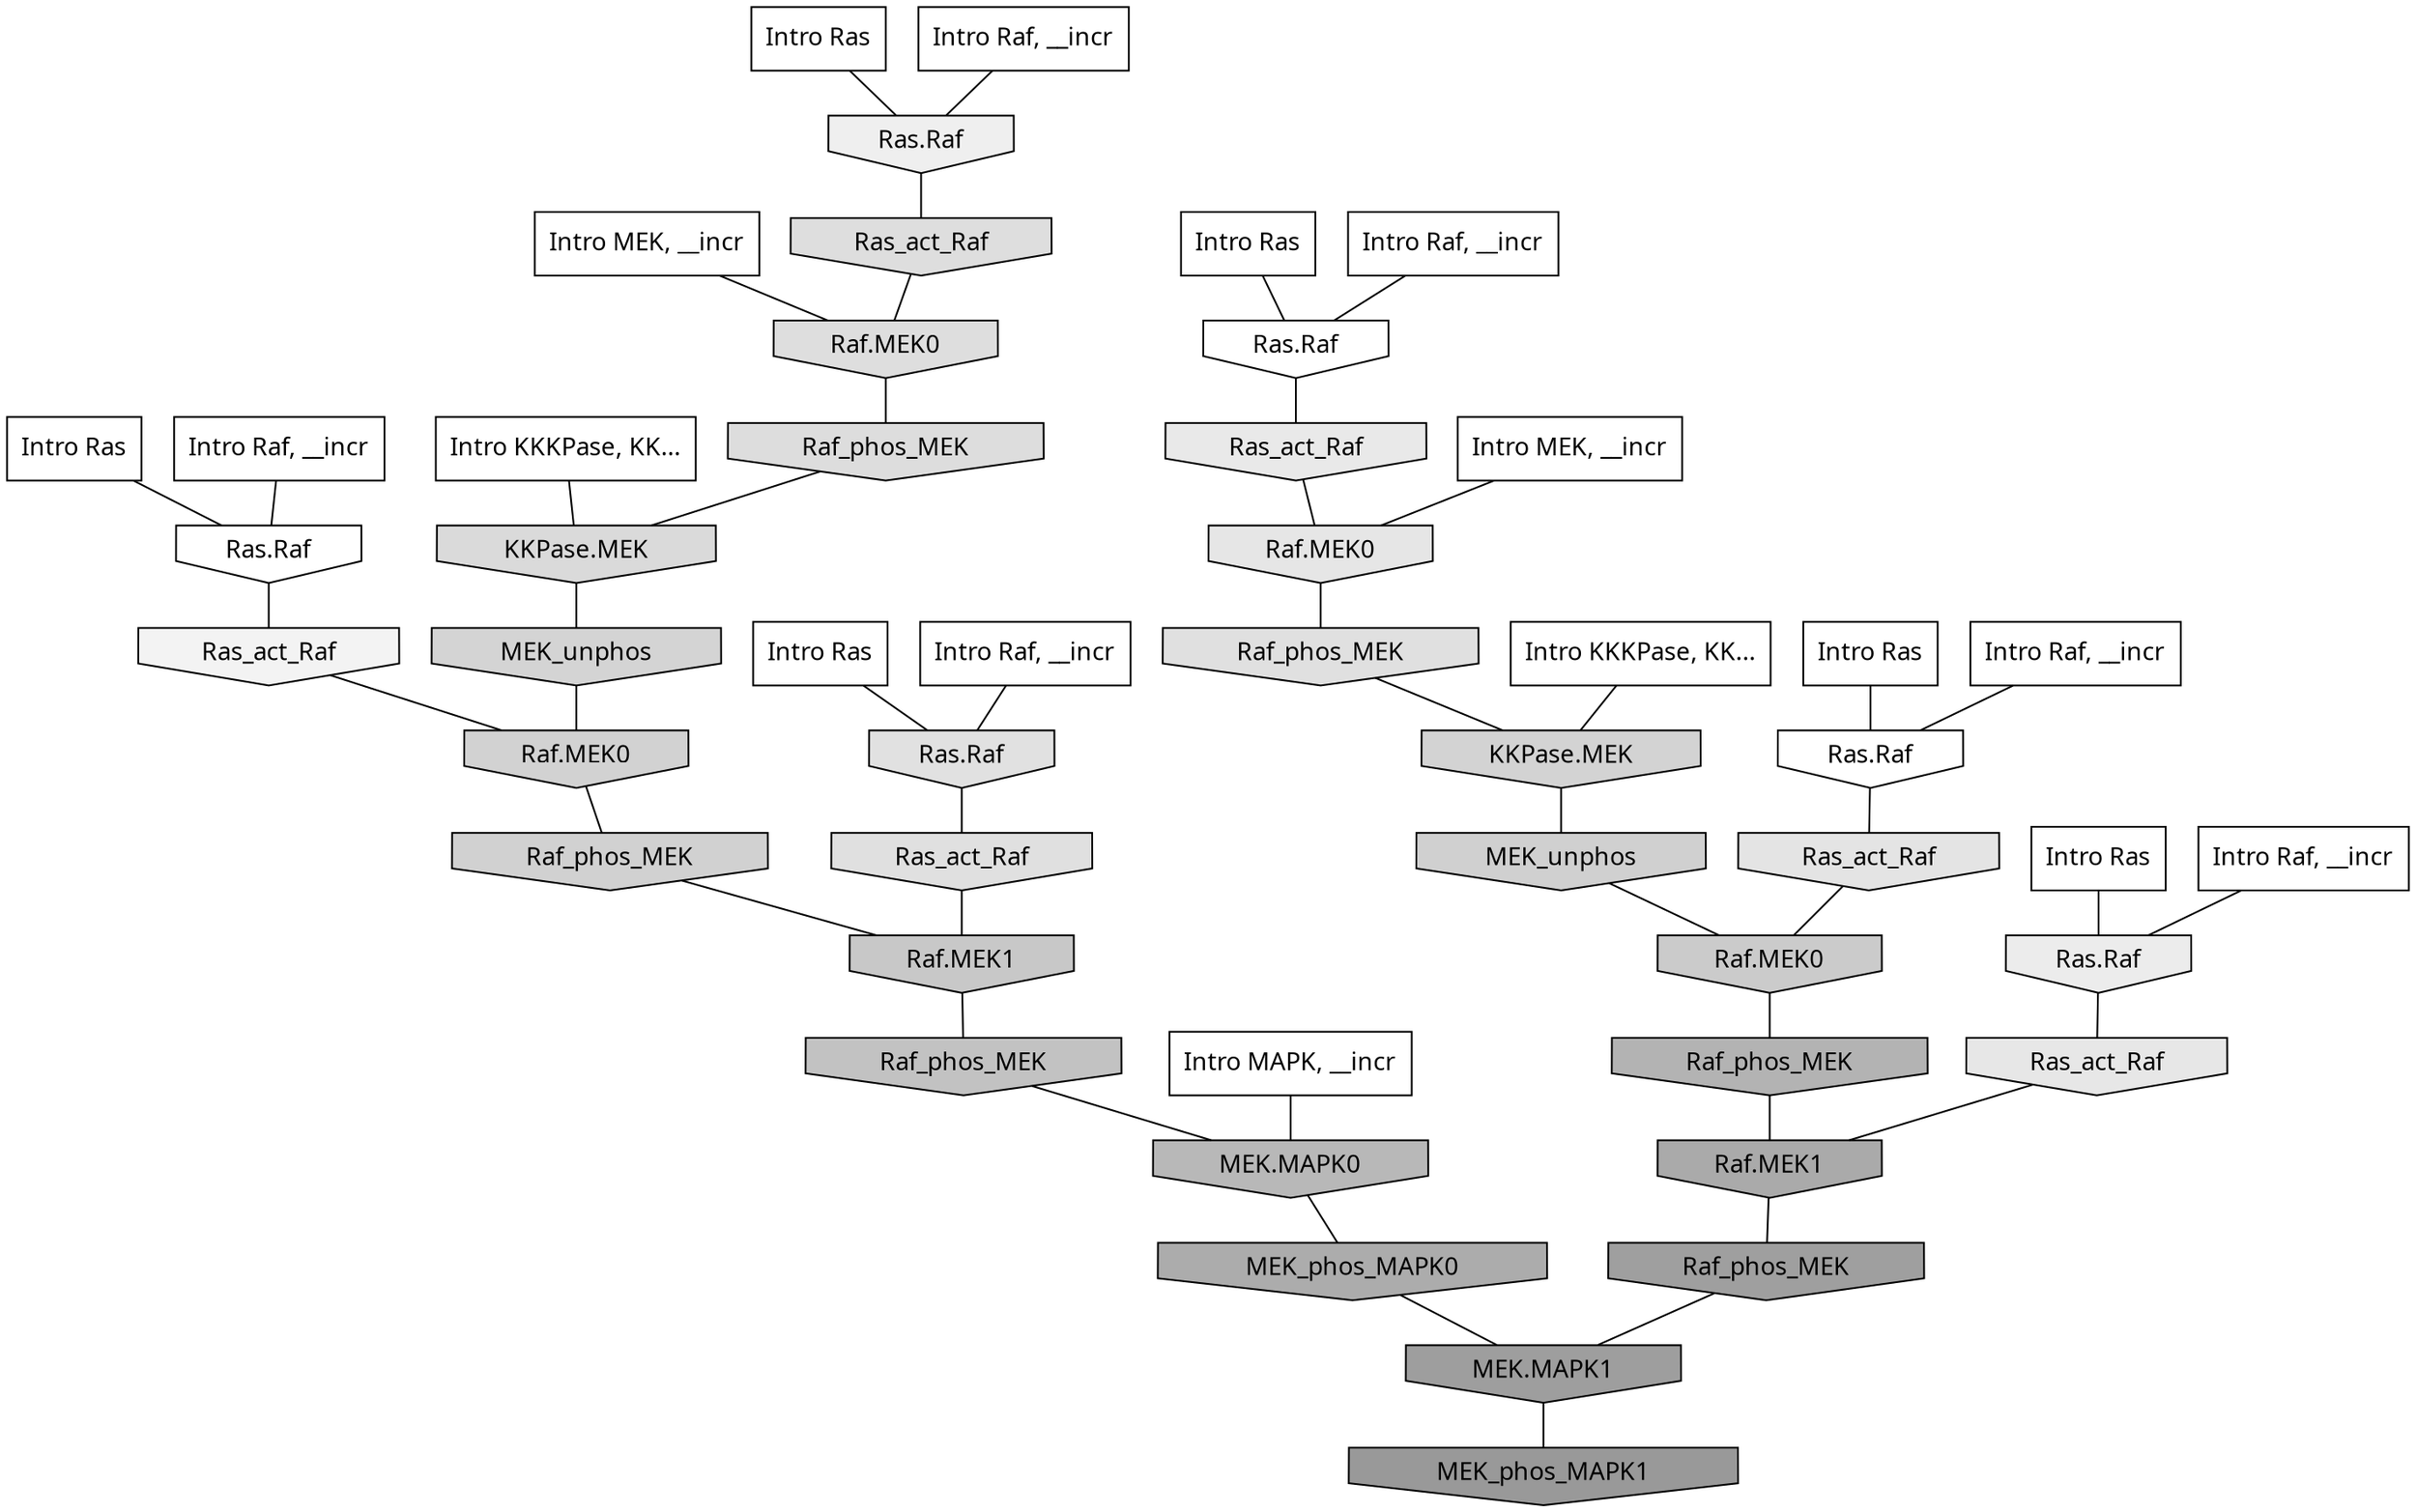 digraph G{
  rankdir="TB";
  ranksep=0.30;
  node [fontname="CMU Serif"];
  edge [fontname="CMU Serif"];
  
  23 [label="Intro Ras", shape=rectangle, style=filled, fillcolor="0.000 0.000 1.000"]
  
  26 [label="Intro Ras", shape=rectangle, style=filled, fillcolor="0.000 0.000 1.000"]
  
  55 [label="Intro Ras", shape=rectangle, style=filled, fillcolor="0.000 0.000 1.000"]
  
  57 [label="Intro Ras", shape=rectangle, style=filled, fillcolor="0.000 0.000 1.000"]
  
  69 [label="Intro Ras", shape=rectangle, style=filled, fillcolor="0.000 0.000 1.000"]
  
  90 [label="Intro Ras", shape=rectangle, style=filled, fillcolor="0.000 0.000 1.000"]
  
  108 [label="Intro Raf, __incr", shape=rectangle, style=filled, fillcolor="0.000 0.000 1.000"]
  
  256 [label="Intro Raf, __incr", shape=rectangle, style=filled, fillcolor="0.000 0.000 1.000"]
  
  701 [label="Intro Raf, __incr", shape=rectangle, style=filled, fillcolor="0.000 0.000 1.000"]
  
  777 [label="Intro Raf, __incr", shape=rectangle, style=filled, fillcolor="0.000 0.000 1.000"]
  
  1032 [label="Intro Raf, __incr", shape=rectangle, style=filled, fillcolor="0.000 0.000 1.000"]
  
  1078 [label="Intro Raf, __incr", shape=rectangle, style=filled, fillcolor="0.000 0.000 1.000"]
  
  1734 [label="Intro MEK, __incr", shape=rectangle, style=filled, fillcolor="0.000 0.000 1.000"]
  
  1885 [label="Intro MEK, __incr", shape=rectangle, style=filled, fillcolor="0.000 0.000 1.000"]
  
  2760 [label="Intro MAPK, __incr", shape=rectangle, style=filled, fillcolor="0.000 0.000 1.000"]
  
  3113 [label="Intro KKKPase, KK...", shape=rectangle, style=filled, fillcolor="0.000 0.000 1.000"]
  
  3154 [label="Intro KKKPase, KK...", shape=rectangle, style=filled, fillcolor="0.000 0.000 1.000"]
  
  3274 [label="Ras.Raf", shape=invhouse, style=filled, fillcolor="0.000 0.000 1.000"]
  
  3276 [label="Ras.Raf", shape=invhouse, style=filled, fillcolor="0.000 0.000 1.000"]
  
  3279 [label="Ras.Raf", shape=invhouse, style=filled, fillcolor="0.000 0.000 1.000"]
  
  3641 [label="Ras_act_Raf", shape=invhouse, style=filled, fillcolor="0.000 0.000 0.953"]
  
  3838 [label="Ras.Raf", shape=invhouse, style=filled, fillcolor="0.000 0.000 0.937"]
  
  4074 [label="Ras.Raf", shape=invhouse, style=filled, fillcolor="0.000 0.000 0.922"]
  
  4197 [label="Ras_act_Raf", shape=invhouse, style=filled, fillcolor="0.000 0.000 0.913"]
  
  4300 [label="Ras_act_Raf", shape=invhouse, style=filled, fillcolor="0.000 0.000 0.905"]
  
  4390 [label="Raf.MEK0", shape=invhouse, style=filled, fillcolor="0.000 0.000 0.900"]
  
  4498 [label="Ras_act_Raf", shape=invhouse, style=filled, fillcolor="0.000 0.000 0.893"]
  
  4685 [label="Ras.Raf", shape=invhouse, style=filled, fillcolor="0.000 0.000 0.882"]
  
  4763 [label="Ras_act_Raf", shape=invhouse, style=filled, fillcolor="0.000 0.000 0.877"]
  
  4781 [label="Raf_phos_MEK", shape=invhouse, style=filled, fillcolor="0.000 0.000 0.876"]
  
  4908 [label="Ras_act_Raf", shape=invhouse, style=filled, fillcolor="0.000 0.000 0.868"]
  
  4911 [label="Raf.MEK0", shape=invhouse, style=filled, fillcolor="0.000 0.000 0.868"]
  
  4932 [label="Raf_phos_MEK", shape=invhouse, style=filled, fillcolor="0.000 0.000 0.867"]
  
  5118 [label="KKPase.MEK", shape=invhouse, style=filled, fillcolor="0.000 0.000 0.855"]
  
  5542 [label="MEK_unphos", shape=invhouse, style=filled, fillcolor="0.000 0.000 0.831"]
  
  5662 [label="KKPase.MEK", shape=invhouse, style=filled, fillcolor="0.000 0.000 0.825"]
  
  5676 [label="Raf.MEK0", shape=invhouse, style=filled, fillcolor="0.000 0.000 0.824"]
  
  5797 [label="Raf_phos_MEK", shape=invhouse, style=filled, fillcolor="0.000 0.000 0.818"]
  
  5849 [label="MEK_unphos", shape=invhouse, style=filled, fillcolor="0.000 0.000 0.815"]
  
  6315 [label="Raf.MEK0", shape=invhouse, style=filled, fillcolor="0.000 0.000 0.793"]
  
  6541 [label="Raf.MEK1", shape=invhouse, style=filled, fillcolor="0.000 0.000 0.784"]
  
  7230 [label="Raf_phos_MEK", shape=invhouse, style=filled, fillcolor="0.000 0.000 0.760"]
  
  8584 [label="MEK.MAPK0", shape=invhouse, style=filled, fillcolor="0.000 0.000 0.719"]
  
  9149 [label="Raf_phos_MEK", shape=invhouse, style=filled, fillcolor="0.000 0.000 0.702"]
  
  10429 [label="MEK_phos_MAPK0", shape=invhouse, style=filled, fillcolor="0.000 0.000 0.675"]
  
  10855 [label="Raf.MEK1", shape=invhouse, style=filled, fillcolor="0.000 0.000 0.667"]
  
  13376 [label="Raf_phos_MEK", shape=invhouse, style=filled, fillcolor="0.000 0.000 0.624"]
  
  13774 [label="MEK.MAPK1", shape=invhouse, style=filled, fillcolor="0.000 0.000 0.618"]
  
  15130 [label="MEK_phos_MAPK1", shape=invhouse, style=filled, fillcolor="0.000 0.000 0.600"]
  
  
  13774 -> 15130 [dir=none, color="0.000 0.000 0.000"] 
  13376 -> 13774 [dir=none, color="0.000 0.000 0.000"] 
  10855 -> 13376 [dir=none, color="0.000 0.000 0.000"] 
  10429 -> 13774 [dir=none, color="0.000 0.000 0.000"] 
  9149 -> 10855 [dir=none, color="0.000 0.000 0.000"] 
  8584 -> 10429 [dir=none, color="0.000 0.000 0.000"] 
  7230 -> 8584 [dir=none, color="0.000 0.000 0.000"] 
  6541 -> 7230 [dir=none, color="0.000 0.000 0.000"] 
  6315 -> 9149 [dir=none, color="0.000 0.000 0.000"] 
  5849 -> 6315 [dir=none, color="0.000 0.000 0.000"] 
  5797 -> 6541 [dir=none, color="0.000 0.000 0.000"] 
  5676 -> 5797 [dir=none, color="0.000 0.000 0.000"] 
  5662 -> 5849 [dir=none, color="0.000 0.000 0.000"] 
  5542 -> 5676 [dir=none, color="0.000 0.000 0.000"] 
  5118 -> 5542 [dir=none, color="0.000 0.000 0.000"] 
  4932 -> 5118 [dir=none, color="0.000 0.000 0.000"] 
  4911 -> 4932 [dir=none, color="0.000 0.000 0.000"] 
  4908 -> 4911 [dir=none, color="0.000 0.000 0.000"] 
  4781 -> 5662 [dir=none, color="0.000 0.000 0.000"] 
  4763 -> 6541 [dir=none, color="0.000 0.000 0.000"] 
  4685 -> 4763 [dir=none, color="0.000 0.000 0.000"] 
  4498 -> 6315 [dir=none, color="0.000 0.000 0.000"] 
  4390 -> 4781 [dir=none, color="0.000 0.000 0.000"] 
  4300 -> 10855 [dir=none, color="0.000 0.000 0.000"] 
  4197 -> 4390 [dir=none, color="0.000 0.000 0.000"] 
  4074 -> 4300 [dir=none, color="0.000 0.000 0.000"] 
  3838 -> 4908 [dir=none, color="0.000 0.000 0.000"] 
  3641 -> 5676 [dir=none, color="0.000 0.000 0.000"] 
  3279 -> 4197 [dir=none, color="0.000 0.000 0.000"] 
  3276 -> 3641 [dir=none, color="0.000 0.000 0.000"] 
  3274 -> 4498 [dir=none, color="0.000 0.000 0.000"] 
  3154 -> 5118 [dir=none, color="0.000 0.000 0.000"] 
  3113 -> 5662 [dir=none, color="0.000 0.000 0.000"] 
  2760 -> 8584 [dir=none, color="0.000 0.000 0.000"] 
  1885 -> 4911 [dir=none, color="0.000 0.000 0.000"] 
  1734 -> 4390 [dir=none, color="0.000 0.000 0.000"] 
  1078 -> 3274 [dir=none, color="0.000 0.000 0.000"] 
  1032 -> 3279 [dir=none, color="0.000 0.000 0.000"] 
  777 -> 3276 [dir=none, color="0.000 0.000 0.000"] 
  701 -> 4074 [dir=none, color="0.000 0.000 0.000"] 
  256 -> 4685 [dir=none, color="0.000 0.000 0.000"] 
  108 -> 3838 [dir=none, color="0.000 0.000 0.000"] 
  90 -> 4685 [dir=none, color="0.000 0.000 0.000"] 
  69 -> 3276 [dir=none, color="0.000 0.000 0.000"] 
  57 -> 3274 [dir=none, color="0.000 0.000 0.000"] 
  55 -> 4074 [dir=none, color="0.000 0.000 0.000"] 
  26 -> 3838 [dir=none, color="0.000 0.000 0.000"] 
  23 -> 3279 [dir=none, color="0.000 0.000 0.000"] 
  
  }
